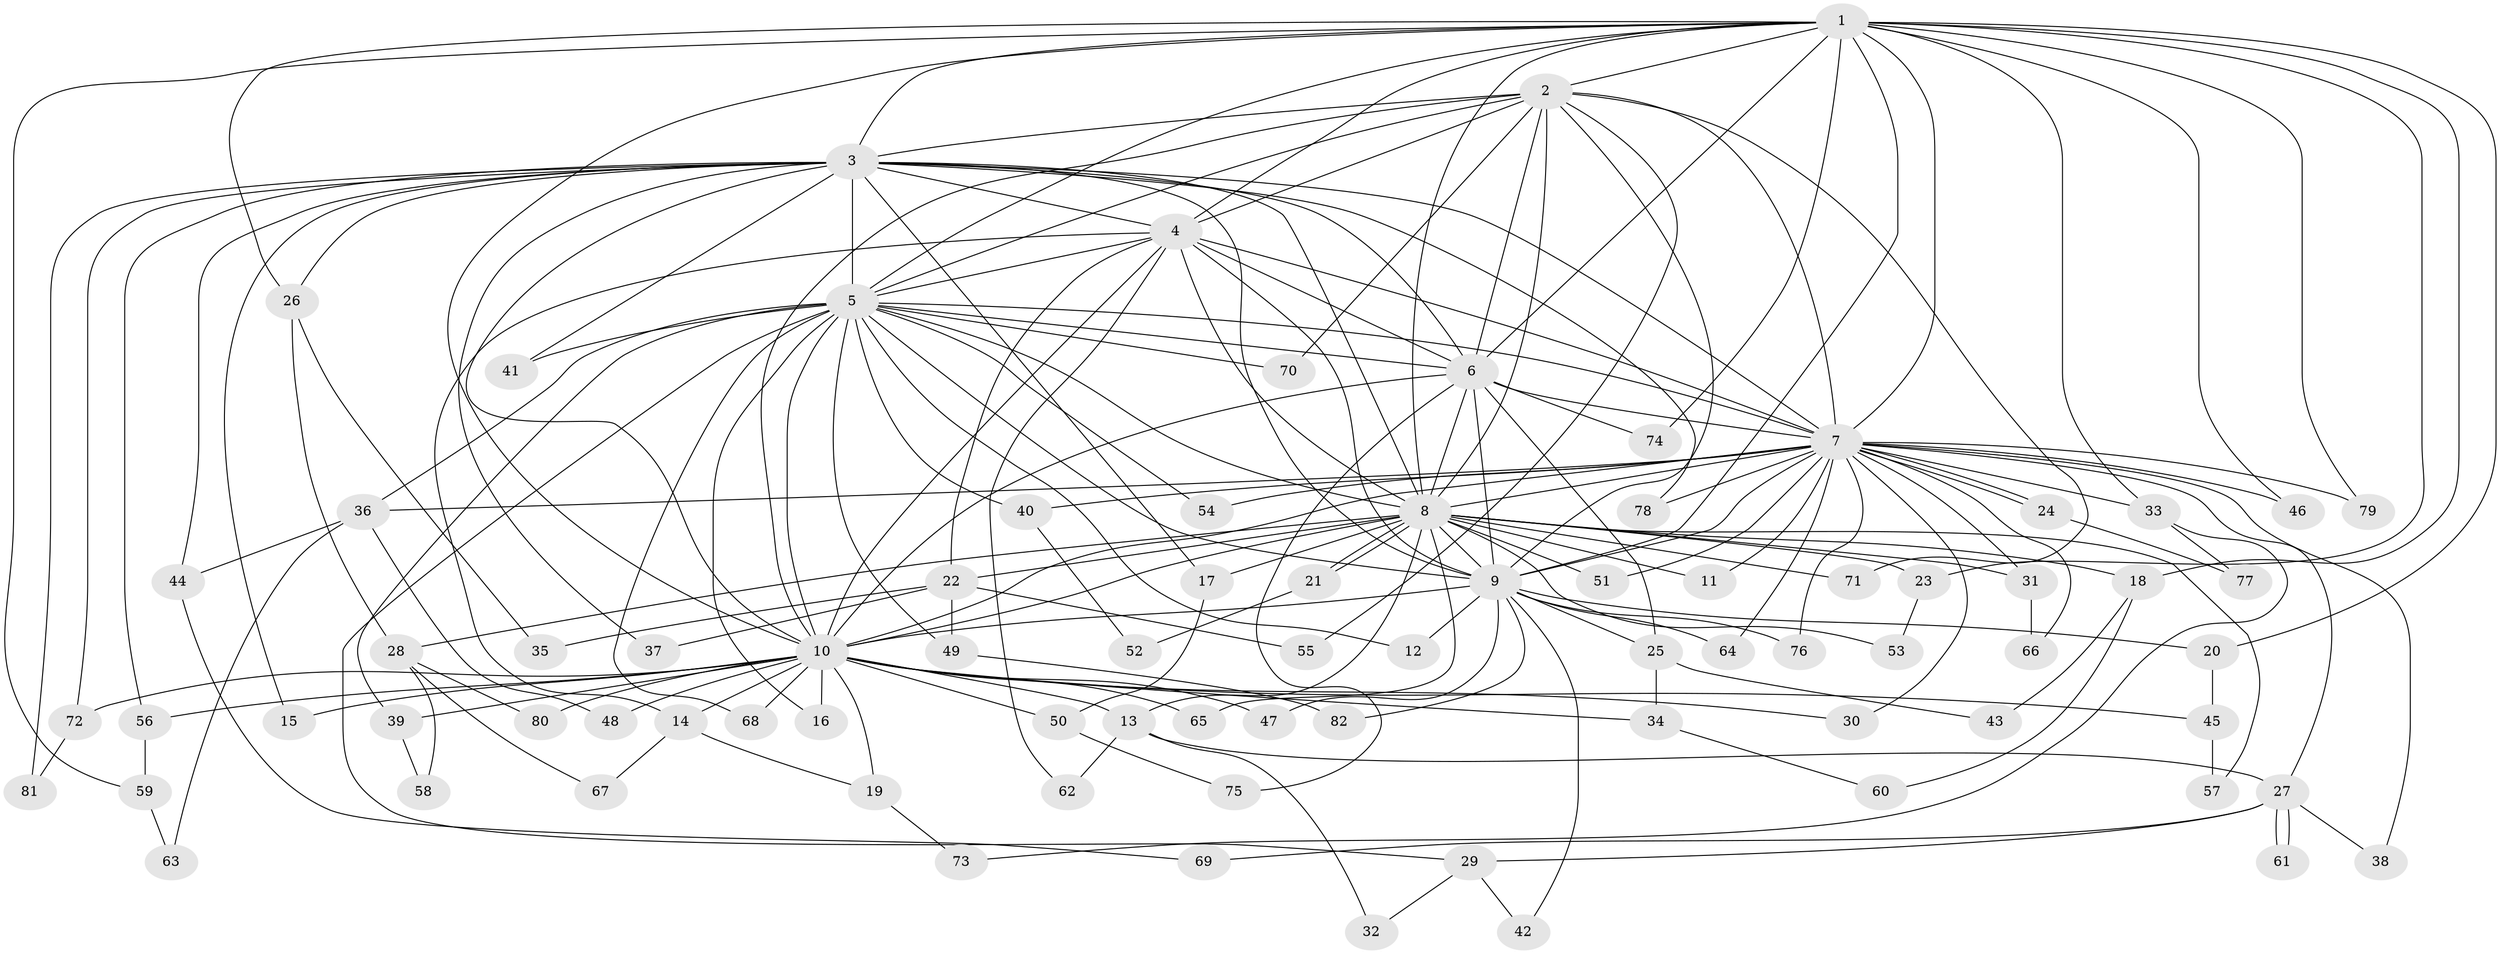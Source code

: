 // coarse degree distribution, {18: 0.04081632653061224, 16: 0.02040816326530612, 10: 0.02040816326530612, 17: 0.02040816326530612, 9: 0.02040816326530612, 21: 0.04081632653061224, 2: 0.40816326530612246, 7: 0.02040816326530612, 4: 0.08163265306122448, 3: 0.22448979591836735, 6: 0.02040816326530612, 5: 0.061224489795918366, 1: 0.02040816326530612}
// Generated by graph-tools (version 1.1) at 2025/17/03/04/25 18:17:41]
// undirected, 82 vertices, 189 edges
graph export_dot {
graph [start="1"]
  node [color=gray90,style=filled];
  1;
  2;
  3;
  4;
  5;
  6;
  7;
  8;
  9;
  10;
  11;
  12;
  13;
  14;
  15;
  16;
  17;
  18;
  19;
  20;
  21;
  22;
  23;
  24;
  25;
  26;
  27;
  28;
  29;
  30;
  31;
  32;
  33;
  34;
  35;
  36;
  37;
  38;
  39;
  40;
  41;
  42;
  43;
  44;
  45;
  46;
  47;
  48;
  49;
  50;
  51;
  52;
  53;
  54;
  55;
  56;
  57;
  58;
  59;
  60;
  61;
  62;
  63;
  64;
  65;
  66;
  67;
  68;
  69;
  70;
  71;
  72;
  73;
  74;
  75;
  76;
  77;
  78;
  79;
  80;
  81;
  82;
  1 -- 2;
  1 -- 3;
  1 -- 4;
  1 -- 5;
  1 -- 6;
  1 -- 7;
  1 -- 8;
  1 -- 9;
  1 -- 10;
  1 -- 18;
  1 -- 20;
  1 -- 23;
  1 -- 26;
  1 -- 33;
  1 -- 46;
  1 -- 59;
  1 -- 74;
  1 -- 79;
  2 -- 3;
  2 -- 4;
  2 -- 5;
  2 -- 6;
  2 -- 7;
  2 -- 8;
  2 -- 9;
  2 -- 10;
  2 -- 55;
  2 -- 70;
  2 -- 71;
  3 -- 4;
  3 -- 5;
  3 -- 6;
  3 -- 7;
  3 -- 8;
  3 -- 9;
  3 -- 10;
  3 -- 15;
  3 -- 17;
  3 -- 26;
  3 -- 37;
  3 -- 41;
  3 -- 44;
  3 -- 56;
  3 -- 72;
  3 -- 78;
  3 -- 81;
  4 -- 5;
  4 -- 6;
  4 -- 7;
  4 -- 8;
  4 -- 9;
  4 -- 10;
  4 -- 14;
  4 -- 22;
  4 -- 62;
  5 -- 6;
  5 -- 7;
  5 -- 8;
  5 -- 9;
  5 -- 10;
  5 -- 12;
  5 -- 16;
  5 -- 29;
  5 -- 36;
  5 -- 39;
  5 -- 40;
  5 -- 41;
  5 -- 49;
  5 -- 54;
  5 -- 68;
  5 -- 70;
  6 -- 7;
  6 -- 8;
  6 -- 9;
  6 -- 10;
  6 -- 25;
  6 -- 74;
  6 -- 75;
  7 -- 8;
  7 -- 9;
  7 -- 10;
  7 -- 11;
  7 -- 24;
  7 -- 24;
  7 -- 27;
  7 -- 30;
  7 -- 31;
  7 -- 33;
  7 -- 36;
  7 -- 38;
  7 -- 40;
  7 -- 46;
  7 -- 51;
  7 -- 54;
  7 -- 64;
  7 -- 66;
  7 -- 76;
  7 -- 78;
  7 -- 79;
  8 -- 9;
  8 -- 10;
  8 -- 11;
  8 -- 13;
  8 -- 17;
  8 -- 18;
  8 -- 21;
  8 -- 21;
  8 -- 22;
  8 -- 23;
  8 -- 28;
  8 -- 31;
  8 -- 51;
  8 -- 53;
  8 -- 57;
  8 -- 65;
  8 -- 71;
  9 -- 10;
  9 -- 12;
  9 -- 20;
  9 -- 25;
  9 -- 42;
  9 -- 47;
  9 -- 64;
  9 -- 76;
  9 -- 82;
  10 -- 13;
  10 -- 14;
  10 -- 15;
  10 -- 16;
  10 -- 19;
  10 -- 30;
  10 -- 34;
  10 -- 39;
  10 -- 45;
  10 -- 47;
  10 -- 48;
  10 -- 50;
  10 -- 56;
  10 -- 65;
  10 -- 68;
  10 -- 72;
  10 -- 80;
  13 -- 27;
  13 -- 32;
  13 -- 62;
  14 -- 19;
  14 -- 67;
  17 -- 50;
  18 -- 43;
  18 -- 60;
  19 -- 73;
  20 -- 45;
  21 -- 52;
  22 -- 35;
  22 -- 37;
  22 -- 49;
  22 -- 55;
  23 -- 53;
  24 -- 77;
  25 -- 34;
  25 -- 43;
  26 -- 28;
  26 -- 35;
  27 -- 29;
  27 -- 38;
  27 -- 61;
  27 -- 61;
  27 -- 69;
  28 -- 58;
  28 -- 67;
  28 -- 80;
  29 -- 32;
  29 -- 42;
  31 -- 66;
  33 -- 73;
  33 -- 77;
  34 -- 60;
  36 -- 44;
  36 -- 48;
  36 -- 63;
  39 -- 58;
  40 -- 52;
  44 -- 69;
  45 -- 57;
  49 -- 82;
  50 -- 75;
  56 -- 59;
  59 -- 63;
  72 -- 81;
}
